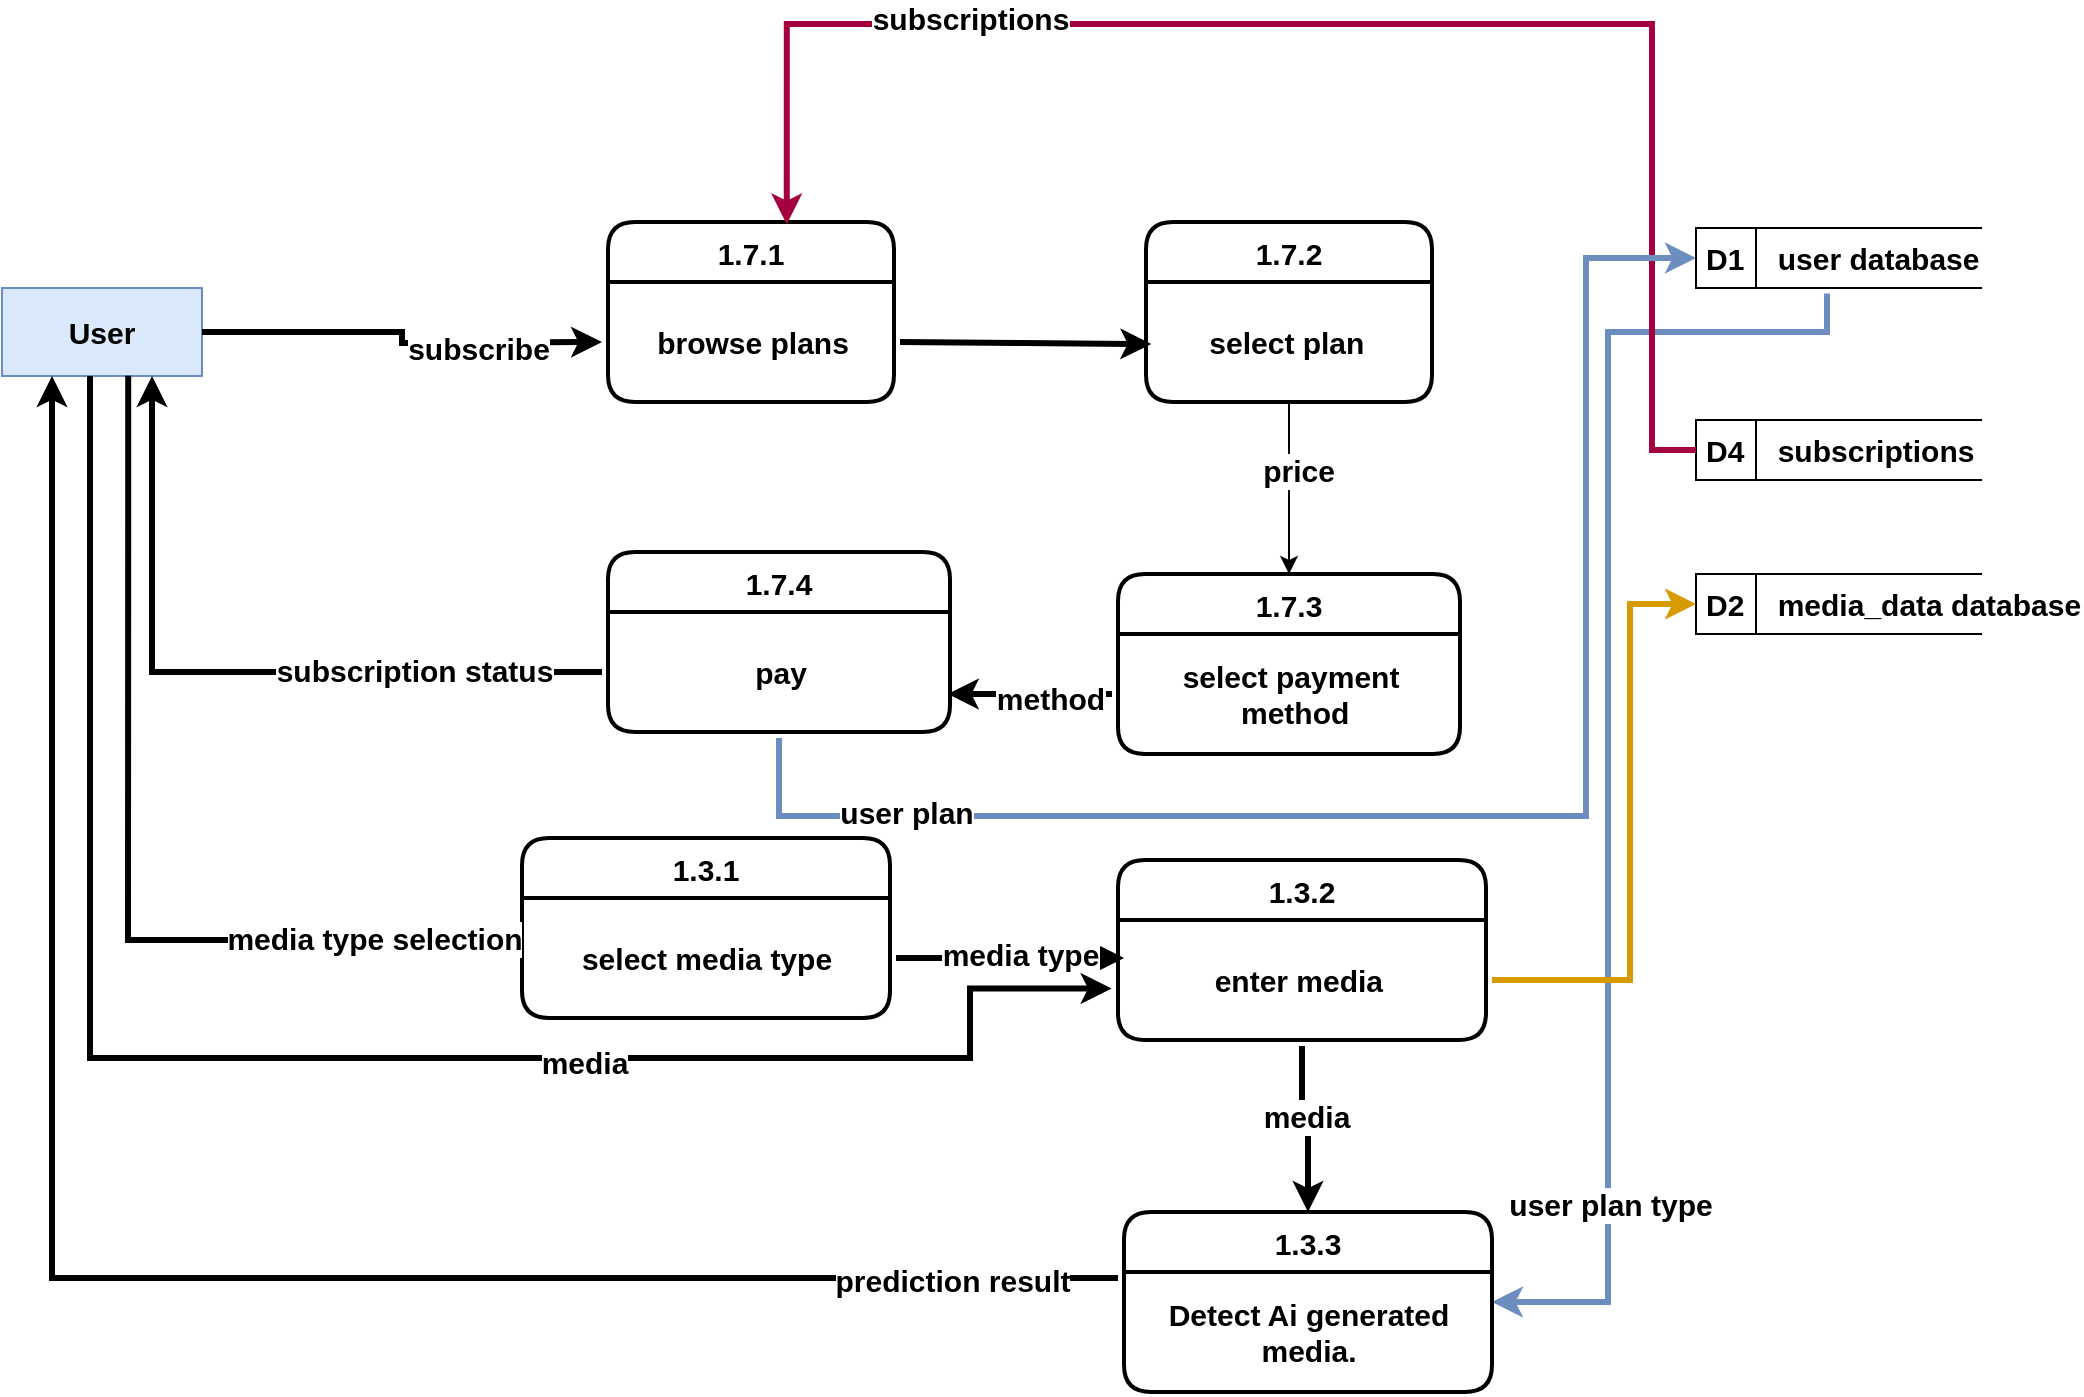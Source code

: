 <mxfile version="22.1.18" type="device">
  <diagram id="_J6QyDtCyrCejgibEiPi" name="Page-1">
    <mxGraphModel dx="1840" dy="1198" grid="0" gridSize="11" guides="1" tooltips="1" connect="1" arrows="1" fold="1" page="1" pageScale="1" pageWidth="1100" pageHeight="850" background="#ffffff" math="0" shadow="0">
      <root>
        <mxCell id="0" />
        <mxCell id="1" parent="0" />
        <mxCell id="0CBs-_K-dKTUyLUtf2J0-20" value="&lt;font style=&quot;font-size: 15px;&quot;&gt;User&lt;/font&gt;" style="whiteSpace=wrap;html=1;align=center;strokeColor=#6c8ebf;fillColor=#dae8fc;fontSize=15;fontStyle=1" parent="1" vertex="1">
          <mxGeometry x="198" y="220" width="100" height="44" as="geometry" />
        </mxCell>
        <mxCell id="0CBs-_K-dKTUyLUtf2J0-61" value="1.7.1" style="swimlane;childLayout=stackLayout;horizontal=1;startSize=30;horizontalStack=0;rounded=1;fontSize=15;fontStyle=1;strokeWidth=2;resizeParent=0;resizeLast=1;shadow=0;dashed=0;align=center;" parent="1" vertex="1">
          <mxGeometry x="501" y="187" width="143" height="90" as="geometry" />
        </mxCell>
        <mxCell id="kGm6ucPW3_3usi9ivNwX-3" value="browse plans" style="text;html=1;align=center;verticalAlign=middle;resizable=0;points=[];autosize=1;strokeColor=none;fillColor=none;strokeWidth=6;perimeterSpacing=3;fontSize=15;fontStyle=1" parent="0CBs-_K-dKTUyLUtf2J0-61" vertex="1">
          <mxGeometry y="30" width="143" height="60" as="geometry" />
        </mxCell>
        <mxCell id="kGm6ucPW3_3usi9ivNwX-39" style="edgeStyle=orthogonalEdgeStyle;rounded=0;orthogonalLoop=1;jettySize=auto;html=1;entryX=1;entryY=0.5;entryDx=0;entryDy=0;exitX=0.458;exitY=1.092;exitDx=0;exitDy=0;exitPerimeter=0;fillColor=#dae8fc;strokeColor=#6c8ebf;strokeWidth=3;fontSize=15;fontStyle=1" parent="1" source="djoCQU5wKfSwEfKa916S-10" target="kGm6ucPW3_3usi9ivNwX-27" edge="1">
          <mxGeometry relative="1" as="geometry">
            <Array as="points">
              <mxPoint x="1111" y="242" />
              <mxPoint x="1001" y="242" />
              <mxPoint x="1001" y="727" />
            </Array>
          </mxGeometry>
        </mxCell>
        <mxCell id="kGm6ucPW3_3usi9ivNwX-40" value="user plan type" style="edgeLabel;html=1;align=center;verticalAlign=middle;resizable=0;points=[];fontSize=15;fontStyle=1" parent="kGm6ucPW3_3usi9ivNwX-39" vertex="1" connectable="0">
          <mxGeometry x="0.678" y="1" relative="1" as="geometry">
            <mxPoint y="1" as="offset" />
          </mxGeometry>
        </mxCell>
        <mxCell id="djoCQU5wKfSwEfKa916S-10" value="&lt;font style=&quot;font-size: 15px;&quot;&gt;D1&amp;nbsp; &amp;nbsp; user database&lt;/font&gt;" style="html=1;dashed=0;whitespace=wrap;shape=mxgraph.dfd.dataStoreID;align=left;spacingLeft=3;points=[[0,0],[0.5,0],[1,0],[0,0.5],[1,0.5],[0,1],[0.5,1],[1,1]];fontSize=15;fontStyle=1" parent="1" vertex="1">
          <mxGeometry x="1045" y="190" width="143" height="30" as="geometry" />
        </mxCell>
        <mxCell id="ZKWgKy2jPu-fumhLEX5u-30" style="edgeStyle=orthogonalEdgeStyle;rounded=0;orthogonalLoop=1;jettySize=auto;html=1;fontSize=15;fontStyle=1;exitX=1;exitY=0.5;exitDx=0;exitDy=0;strokeWidth=3;" parent="1" source="0CBs-_K-dKTUyLUtf2J0-20" edge="1">
          <mxGeometry relative="1" as="geometry">
            <Array as="points" />
            <mxPoint x="187" y="117.636" as="sourcePoint" />
            <mxPoint x="498" y="247" as="targetPoint" />
          </mxGeometry>
        </mxCell>
        <mxCell id="ZKWgKy2jPu-fumhLEX5u-31" value="subscribe" style="edgeLabel;html=1;align=center;verticalAlign=middle;resizable=0;points=[];fontSize=15;fontStyle=1" parent="ZKWgKy2jPu-fumhLEX5u-30" vertex="1" connectable="0">
          <mxGeometry x="0.396" y="-2" relative="1" as="geometry">
            <mxPoint as="offset" />
          </mxGeometry>
        </mxCell>
        <mxCell id="ZKWgKy2jPu-fumhLEX5u-68" value="1.3.1" style="swimlane;childLayout=stackLayout;horizontal=1;startSize=30;horizontalStack=0;rounded=1;fontSize=15;fontStyle=1;strokeWidth=2;resizeParent=0;resizeLast=1;shadow=0;dashed=0;align=center;" parent="1" vertex="1">
          <mxGeometry x="458" y="495" width="184" height="90" as="geometry" />
        </mxCell>
        <mxCell id="ZKWgKy2jPu-fumhLEX5u-69" value="&lt;div style=&quot;font-size: 15px;&quot;&gt;select media type&lt;/div&gt;" style="text;html=1;align=center;verticalAlign=middle;resizable=0;points=[];autosize=1;strokeColor=none;fillColor=none;strokeWidth=6;perimeterSpacing=3;fontSize=15;fontStyle=1" parent="ZKWgKy2jPu-fumhLEX5u-68" vertex="1">
          <mxGeometry y="30" width="184" height="60" as="geometry" />
        </mxCell>
        <mxCell id="VPhdA8_-v0yTpyHQM1CX-5" value="&lt;font style=&quot;font-size: 15px;&quot;&gt;D4&amp;nbsp; &amp;nbsp; subscriptions&lt;/font&gt;" style="html=1;dashed=0;whitespace=wrap;shape=mxgraph.dfd.dataStoreID;align=left;spacingLeft=3;points=[[0,0],[0.5,0],[1,0],[0,0.5],[1,0.5],[0,1],[0.5,1],[1,1]];fontSize=15;fontStyle=1" parent="1" vertex="1">
          <mxGeometry x="1045" y="286" width="143" height="30" as="geometry" />
        </mxCell>
        <mxCell id="VPhdA8_-v0yTpyHQM1CX-8" style="edgeStyle=orthogonalEdgeStyle;rounded=0;orthogonalLoop=1;jettySize=auto;html=1;entryX=0.625;entryY=0.013;entryDx=0;entryDy=0;entryPerimeter=0;fontSize=15;fontStyle=1;exitX=0;exitY=0.5;exitDx=0;exitDy=0;fillColor=#d80073;strokeColor=#A50040;strokeWidth=3;" parent="1" source="VPhdA8_-v0yTpyHQM1CX-5" target="0CBs-_K-dKTUyLUtf2J0-61" edge="1">
          <mxGeometry relative="1" as="geometry">
            <Array as="points">
              <mxPoint x="1023" y="301" />
              <mxPoint x="1023" y="88" />
              <mxPoint x="590" y="88" />
            </Array>
          </mxGeometry>
        </mxCell>
        <mxCell id="VPhdA8_-v0yTpyHQM1CX-9" value="subscriptions" style="edgeLabel;html=1;align=center;verticalAlign=middle;resizable=0;points=[];fontSize=15;fontStyle=1" parent="VPhdA8_-v0yTpyHQM1CX-8" vertex="1" connectable="0">
          <mxGeometry x="0.5" y="-3" relative="1" as="geometry">
            <mxPoint as="offset" />
          </mxGeometry>
        </mxCell>
        <mxCell id="kGm6ucPW3_3usi9ivNwX-8" style="edgeStyle=orthogonalEdgeStyle;rounded=0;orthogonalLoop=1;jettySize=auto;html=1;entryX=0.5;entryY=0;entryDx=0;entryDy=0;fontSize=15;fontStyle=1" parent="1" source="kGm6ucPW3_3usi9ivNwX-1" target="kGm6ucPW3_3usi9ivNwX-6" edge="1">
          <mxGeometry relative="1" as="geometry" />
        </mxCell>
        <mxCell id="kGm6ucPW3_3usi9ivNwX-9" value="price&lt;br style=&quot;font-size: 15px;&quot;&gt;" style="edgeLabel;html=1;align=center;verticalAlign=middle;resizable=0;points=[];fontSize=15;fontStyle=1" parent="kGm6ucPW3_3usi9ivNwX-8" vertex="1" connectable="0">
          <mxGeometry x="-0.216" y="4" relative="1" as="geometry">
            <mxPoint as="offset" />
          </mxGeometry>
        </mxCell>
        <mxCell id="kGm6ucPW3_3usi9ivNwX-1" value="1.7.2" style="swimlane;childLayout=stackLayout;horizontal=1;startSize=30;horizontalStack=0;rounded=1;fontSize=15;fontStyle=1;strokeWidth=2;resizeParent=0;resizeLast=1;shadow=0;dashed=0;align=center;" parent="1" vertex="1">
          <mxGeometry x="770" y="187" width="143" height="90" as="geometry" />
        </mxCell>
        <mxCell id="kGm6ucPW3_3usi9ivNwX-2" value="select plan&amp;nbsp;" style="text;html=1;align=center;verticalAlign=middle;resizable=0;points=[];autosize=1;strokeColor=none;fillColor=none;strokeWidth=6;perimeterSpacing=3;fontSize=15;fontStyle=1" parent="kGm6ucPW3_3usi9ivNwX-1" vertex="1">
          <mxGeometry y="30" width="143" height="60" as="geometry" />
        </mxCell>
        <mxCell id="kGm6ucPW3_3usi9ivNwX-4" style="edgeStyle=orthogonalEdgeStyle;rounded=0;orthogonalLoop=1;jettySize=auto;html=1;entryX=0.038;entryY=0.516;entryDx=0;entryDy=0;entryPerimeter=0;fontSize=15;fontStyle=1;strokeWidth=3;" parent="1" target="kGm6ucPW3_3usi9ivNwX-2" edge="1">
          <mxGeometry relative="1" as="geometry">
            <mxPoint x="647" y="247" as="sourcePoint" />
          </mxGeometry>
        </mxCell>
        <mxCell id="kGm6ucPW3_3usi9ivNwX-6" value="1.7.3" style="swimlane;childLayout=stackLayout;horizontal=1;startSize=30;horizontalStack=0;rounded=1;fontSize=15;fontStyle=1;strokeWidth=2;resizeParent=0;resizeLast=1;shadow=0;dashed=0;align=center;" parent="1" vertex="1">
          <mxGeometry x="756" y="363" width="171" height="90" as="geometry" />
        </mxCell>
        <mxCell id="kGm6ucPW3_3usi9ivNwX-7" value="select payment&lt;br style=&quot;font-size: 15px;&quot;&gt;&amp;nbsp;method" style="text;html=1;align=center;verticalAlign=middle;resizable=0;points=[];autosize=1;strokeColor=none;fillColor=none;strokeWidth=6;perimeterSpacing=3;fontSize=15;fontStyle=1" parent="kGm6ucPW3_3usi9ivNwX-6" vertex="1">
          <mxGeometry y="30" width="171" height="60" as="geometry" />
        </mxCell>
        <mxCell id="kGm6ucPW3_3usi9ivNwX-11" value="1.7.4" style="swimlane;childLayout=stackLayout;horizontal=1;startSize=30;horizontalStack=0;rounded=1;fontSize=15;fontStyle=1;strokeWidth=2;resizeParent=0;resizeLast=1;shadow=0;dashed=0;align=center;" parent="1" vertex="1">
          <mxGeometry x="501" y="352" width="171" height="90" as="geometry" />
        </mxCell>
        <mxCell id="kGm6ucPW3_3usi9ivNwX-12" value="pay" style="text;html=1;align=center;verticalAlign=middle;resizable=0;points=[];autosize=1;strokeColor=none;fillColor=none;strokeWidth=6;perimeterSpacing=3;fontSize=15;fontStyle=1" parent="kGm6ucPW3_3usi9ivNwX-11" vertex="1">
          <mxGeometry y="30" width="171" height="60" as="geometry" />
        </mxCell>
        <mxCell id="kGm6ucPW3_3usi9ivNwX-13" style="edgeStyle=orthogonalEdgeStyle;rounded=0;orthogonalLoop=1;jettySize=auto;html=1;entryX=0.977;entryY=0.667;entryDx=0;entryDy=0;entryPerimeter=0;fontSize=15;fontStyle=1;strokeWidth=3;" parent="1" source="kGm6ucPW3_3usi9ivNwX-7" target="kGm6ucPW3_3usi9ivNwX-12" edge="1">
          <mxGeometry relative="1" as="geometry" />
        </mxCell>
        <mxCell id="kGm6ucPW3_3usi9ivNwX-14" value="method" style="edgeLabel;html=1;align=center;verticalAlign=middle;resizable=0;points=[];fontSize=15;fontStyle=1" parent="kGm6ucPW3_3usi9ivNwX-13" vertex="1" connectable="0">
          <mxGeometry x="-0.243" y="2" relative="1" as="geometry">
            <mxPoint as="offset" />
          </mxGeometry>
        </mxCell>
        <mxCell id="kGm6ucPW3_3usi9ivNwX-15" style="edgeStyle=orthogonalEdgeStyle;rounded=0;orthogonalLoop=1;jettySize=auto;html=1;fontSize=15;fontStyle=1;entryX=0.75;entryY=1;entryDx=0;entryDy=0;strokeWidth=3;" parent="1" source="kGm6ucPW3_3usi9ivNwX-12" target="0CBs-_K-dKTUyLUtf2J0-20" edge="1">
          <mxGeometry relative="1" as="geometry">
            <mxPoint x="297" y="363" as="targetPoint" />
            <Array as="points">
              <mxPoint x="273" y="412" />
            </Array>
          </mxGeometry>
        </mxCell>
        <mxCell id="kGm6ucPW3_3usi9ivNwX-16" value="subscription status" style="edgeLabel;html=1;align=center;verticalAlign=middle;resizable=0;points=[];fontSize=15;fontStyle=1" parent="kGm6ucPW3_3usi9ivNwX-15" vertex="1" connectable="0">
          <mxGeometry x="-0.493" y="-1" relative="1" as="geometry">
            <mxPoint as="offset" />
          </mxGeometry>
        </mxCell>
        <mxCell id="kGm6ucPW3_3usi9ivNwX-17" style="edgeStyle=orthogonalEdgeStyle;rounded=0;orthogonalLoop=1;jettySize=auto;html=1;entryX=0;entryY=0.5;entryDx=0;entryDy=0;strokeWidth=3;fillColor=#dae8fc;strokeColor=#6c8ebf;fontSize=15;fontStyle=1" parent="1" source="kGm6ucPW3_3usi9ivNwX-12" target="djoCQU5wKfSwEfKa916S-10" edge="1">
          <mxGeometry relative="1" as="geometry">
            <Array as="points">
              <mxPoint x="587" y="484" />
              <mxPoint x="990" y="484" />
              <mxPoint x="990" y="205" />
            </Array>
          </mxGeometry>
        </mxCell>
        <mxCell id="kGm6ucPW3_3usi9ivNwX-18" value="user plan" style="edgeLabel;html=1;align=center;verticalAlign=middle;resizable=0;points=[];fontSize=15;fontStyle=1" parent="kGm6ucPW3_3usi9ivNwX-17" vertex="1" connectable="0">
          <mxGeometry x="-0.283" y="2" relative="1" as="geometry">
            <mxPoint x="-176" as="offset" />
          </mxGeometry>
        </mxCell>
        <mxCell id="kGm6ucPW3_3usi9ivNwX-19" value="&lt;font style=&quot;font-size: 15px;&quot;&gt;D2&amp;nbsp; &amp;nbsp; media_data database&lt;/font&gt;" style="html=1;dashed=0;whitespace=wrap;shape=mxgraph.dfd.dataStoreID;align=left;spacingLeft=3;points=[[0,0],[0.5,0],[1,0],[0,0.5],[1,0.5],[0,1],[0.5,1],[1,1]];fontSize=15;fontStyle=1" parent="1" vertex="1">
          <mxGeometry x="1045" y="363" width="143" height="30" as="geometry" />
        </mxCell>
        <mxCell id="kGm6ucPW3_3usi9ivNwX-22" value="1.3.2" style="swimlane;childLayout=stackLayout;horizontal=1;startSize=30;horizontalStack=0;rounded=1;fontSize=15;fontStyle=1;strokeWidth=2;resizeParent=0;resizeLast=1;shadow=0;dashed=0;align=center;" parent="1" vertex="1">
          <mxGeometry x="756" y="506" width="184" height="90" as="geometry" />
        </mxCell>
        <mxCell id="kGm6ucPW3_3usi9ivNwX-23" value="&lt;div style=&quot;font-size: 15px;&quot;&gt;enter media&amp;nbsp;&lt;/div&gt;" style="text;html=1;align=center;verticalAlign=middle;resizable=0;points=[];autosize=1;strokeColor=none;fillColor=none;strokeWidth=6;perimeterSpacing=3;fontSize=15;fontStyle=1" parent="kGm6ucPW3_3usi9ivNwX-22" vertex="1">
          <mxGeometry y="30" width="184" height="60" as="geometry" />
        </mxCell>
        <mxCell id="kGm6ucPW3_3usi9ivNwX-24" style="edgeStyle=orthogonalEdgeStyle;rounded=0;orthogonalLoop=1;jettySize=auto;html=1;entryX=0.032;entryY=0.333;entryDx=0;entryDy=0;entryPerimeter=0;strokeWidth=3;fontSize=15;fontStyle=1" parent="1" source="ZKWgKy2jPu-fumhLEX5u-69" target="kGm6ucPW3_3usi9ivNwX-23" edge="1">
          <mxGeometry relative="1" as="geometry" />
        </mxCell>
        <mxCell id="kGm6ucPW3_3usi9ivNwX-25" value="media type" style="edgeLabel;html=1;align=center;verticalAlign=middle;resizable=0;points=[];fontSize=15;fontStyle=1" parent="kGm6ucPW3_3usi9ivNwX-24" vertex="1" connectable="0">
          <mxGeometry x="0.08" y="2" relative="1" as="geometry">
            <mxPoint as="offset" />
          </mxGeometry>
        </mxCell>
        <mxCell id="kGm6ucPW3_3usi9ivNwX-27" value="1.3.3" style="swimlane;childLayout=stackLayout;horizontal=1;startSize=30;horizontalStack=0;rounded=1;fontSize=15;fontStyle=1;strokeWidth=2;resizeParent=0;resizeLast=1;shadow=0;dashed=0;align=center;" parent="1" vertex="1">
          <mxGeometry x="759" y="682" width="184" height="90" as="geometry" />
        </mxCell>
        <mxCell id="kGm6ucPW3_3usi9ivNwX-28" value="&lt;div style=&quot;border-color: var(--border-color); font-size: 15px;&quot;&gt;Detect Ai generated&lt;/div&gt;&lt;div style=&quot;border-color: var(--border-color); font-size: 15px;&quot;&gt;media.&lt;/div&gt;" style="text;html=1;align=center;verticalAlign=middle;resizable=0;points=[];autosize=1;strokeColor=none;fillColor=none;strokeWidth=6;perimeterSpacing=3;fontSize=15;fontStyle=1" parent="kGm6ucPW3_3usi9ivNwX-27" vertex="1">
          <mxGeometry y="30" width="184" height="60" as="geometry" />
        </mxCell>
        <mxCell id="kGm6ucPW3_3usi9ivNwX-30" style="edgeStyle=orthogonalEdgeStyle;rounded=0;orthogonalLoop=1;jettySize=auto;html=1;entryX=0.5;entryY=0;entryDx=0;entryDy=0;strokeWidth=3;fontSize=15;fontStyle=1" parent="1" source="kGm6ucPW3_3usi9ivNwX-23" target="kGm6ucPW3_3usi9ivNwX-27" edge="1">
          <mxGeometry relative="1" as="geometry" />
        </mxCell>
        <mxCell id="kGm6ucPW3_3usi9ivNwX-31" value="media" style="edgeLabel;html=1;align=center;verticalAlign=middle;resizable=0;points=[];fontSize=15;fontStyle=1" parent="kGm6ucPW3_3usi9ivNwX-30" vertex="1" connectable="0">
          <mxGeometry x="-0.203" y="2" relative="1" as="geometry">
            <mxPoint as="offset" />
          </mxGeometry>
        </mxCell>
        <mxCell id="kGm6ucPW3_3usi9ivNwX-32" style="edgeStyle=orthogonalEdgeStyle;rounded=0;orthogonalLoop=1;jettySize=auto;html=1;entryX=0.012;entryY=0.363;entryDx=0;entryDy=0;entryPerimeter=0;exitX=0.641;exitY=0.997;exitDx=0;exitDy=0;exitPerimeter=0;strokeWidth=3;fontSize=15;fontStyle=1" parent="1" edge="1">
          <mxGeometry relative="1" as="geometry">
            <mxPoint x="261.1" y="263.868" as="sourcePoint" />
            <mxPoint x="456.28" y="545.958" as="targetPoint" />
            <Array as="points">
              <mxPoint x="261" y="330" />
              <mxPoint x="261" y="546" />
            </Array>
          </mxGeometry>
        </mxCell>
        <mxCell id="kGm6ucPW3_3usi9ivNwX-33" value="media type selection" style="edgeLabel;html=1;align=center;verticalAlign=middle;resizable=0;points=[];fontSize=15;fontStyle=1" parent="kGm6ucPW3_3usi9ivNwX-32" vertex="1" connectable="0">
          <mxGeometry x="0.697" y="1" relative="1" as="geometry">
            <mxPoint as="offset" />
          </mxGeometry>
        </mxCell>
        <mxCell id="kGm6ucPW3_3usi9ivNwX-34" style="edgeStyle=orthogonalEdgeStyle;rounded=0;orthogonalLoop=1;jettySize=auto;html=1;entryX=-0.001;entryY=0.565;entryDx=0;entryDy=0;entryPerimeter=0;strokeWidth=3;fontSize=15;fontStyle=1" parent="1" source="0CBs-_K-dKTUyLUtf2J0-20" target="kGm6ucPW3_3usi9ivNwX-23" edge="1">
          <mxGeometry relative="1" as="geometry">
            <Array as="points">
              <mxPoint x="242" y="605" />
              <mxPoint x="682" y="605" />
              <mxPoint x="682" y="570" />
            </Array>
          </mxGeometry>
        </mxCell>
        <mxCell id="kGm6ucPW3_3usi9ivNwX-35" value="media" style="edgeLabel;html=1;align=center;verticalAlign=middle;resizable=0;points=[];fontSize=15;fontStyle=1" parent="kGm6ucPW3_3usi9ivNwX-34" vertex="1" connectable="0">
          <mxGeometry x="0.326" y="-2" relative="1" as="geometry">
            <mxPoint as="offset" />
          </mxGeometry>
        </mxCell>
        <mxCell id="kGm6ucPW3_3usi9ivNwX-36" style="edgeStyle=orthogonalEdgeStyle;rounded=0;orthogonalLoop=1;jettySize=auto;html=1;entryX=0.25;entryY=1;entryDx=0;entryDy=0;strokeWidth=3;fontSize=15;fontStyle=1" parent="1" source="kGm6ucPW3_3usi9ivNwX-28" target="0CBs-_K-dKTUyLUtf2J0-20" edge="1">
          <mxGeometry relative="1" as="geometry">
            <Array as="points">
              <mxPoint x="223" y="715" />
            </Array>
          </mxGeometry>
        </mxCell>
        <mxCell id="kGm6ucPW3_3usi9ivNwX-37" value="prediction result" style="edgeLabel;html=1;align=center;verticalAlign=middle;resizable=0;points=[];fontSize=15;fontStyle=1" parent="kGm6ucPW3_3usi9ivNwX-36" vertex="1" connectable="0">
          <mxGeometry x="-0.831" y="1" relative="1" as="geometry">
            <mxPoint as="offset" />
          </mxGeometry>
        </mxCell>
        <mxCell id="kGm6ucPW3_3usi9ivNwX-38" style="edgeStyle=orthogonalEdgeStyle;rounded=0;orthogonalLoop=1;jettySize=auto;html=1;entryX=0;entryY=0.5;entryDx=0;entryDy=0;fillColor=#ffcd28;gradientColor=#ffa500;strokeColor=#d79b00;strokeWidth=3;fontSize=15;fontStyle=1" parent="1" source="kGm6ucPW3_3usi9ivNwX-23" target="kGm6ucPW3_3usi9ivNwX-19" edge="1">
          <mxGeometry relative="1" as="geometry">
            <Array as="points">
              <mxPoint x="1012" y="566" />
              <mxPoint x="1012" y="378" />
            </Array>
          </mxGeometry>
        </mxCell>
      </root>
    </mxGraphModel>
  </diagram>
</mxfile>
